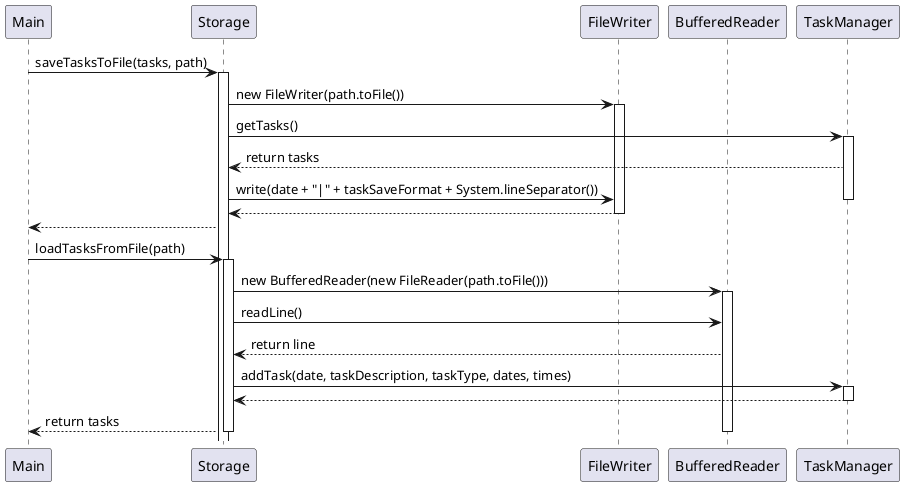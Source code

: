 @startuml
participant "Main" as M
participant "Storage" as S
participant "FileWriter" as FW
participant "BufferedReader" as BR
participant "TaskManager" as TM

M -> S : saveTasksToFile(tasks, path)
activate S
S -> FW : new FileWriter(path.toFile())
activate FW
S -> TM : getTasks()
activate TM
TM --> S : return tasks
S -> FW : write(date + "|" + taskSaveFormat + System.lineSeparator())
deactivate TM
FW --> S :
deactivate FW
S --> M :

M -> S : loadTasksFromFile(path)
activate S
S -> BR : new BufferedReader(new FileReader(path.toFile()))
activate BR
S -> BR : readLine()
BR --> S : return line
S -> TM : addTask(date, taskDescription, taskType, dates, times)
activate TM
TM --> S :
deactivate TM
S --> M : return tasks
deactivate BR
deactivate S
@enduml